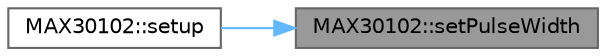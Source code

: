 digraph "MAX30102::setPulseWidth"
{
 // LATEX_PDF_SIZE
  bgcolor="transparent";
  edge [fontname=Helvetica,fontsize=10,labelfontname=Helvetica,labelfontsize=10];
  node [fontname=Helvetica,fontsize=10,shape=box,height=0.2,width=0.4];
  rankdir="RL";
  Node1 [id="Node000001",label="MAX30102::setPulseWidth",height=0.2,width=0.4,color="gray40", fillcolor="grey60", style="filled", fontcolor="black",tooltip=" "];
  Node1 -> Node2 [id="edge1_Node000001_Node000002",dir="back",color="steelblue1",style="solid",tooltip=" "];
  Node2 [id="Node000002",label="MAX30102::setup",height=0.2,width=0.4,color="grey40", fillcolor="white", style="filled",URL="$classMAX30102.html#a916d8a9b186001202f81fb71f643b26a",tooltip=" "];
}
